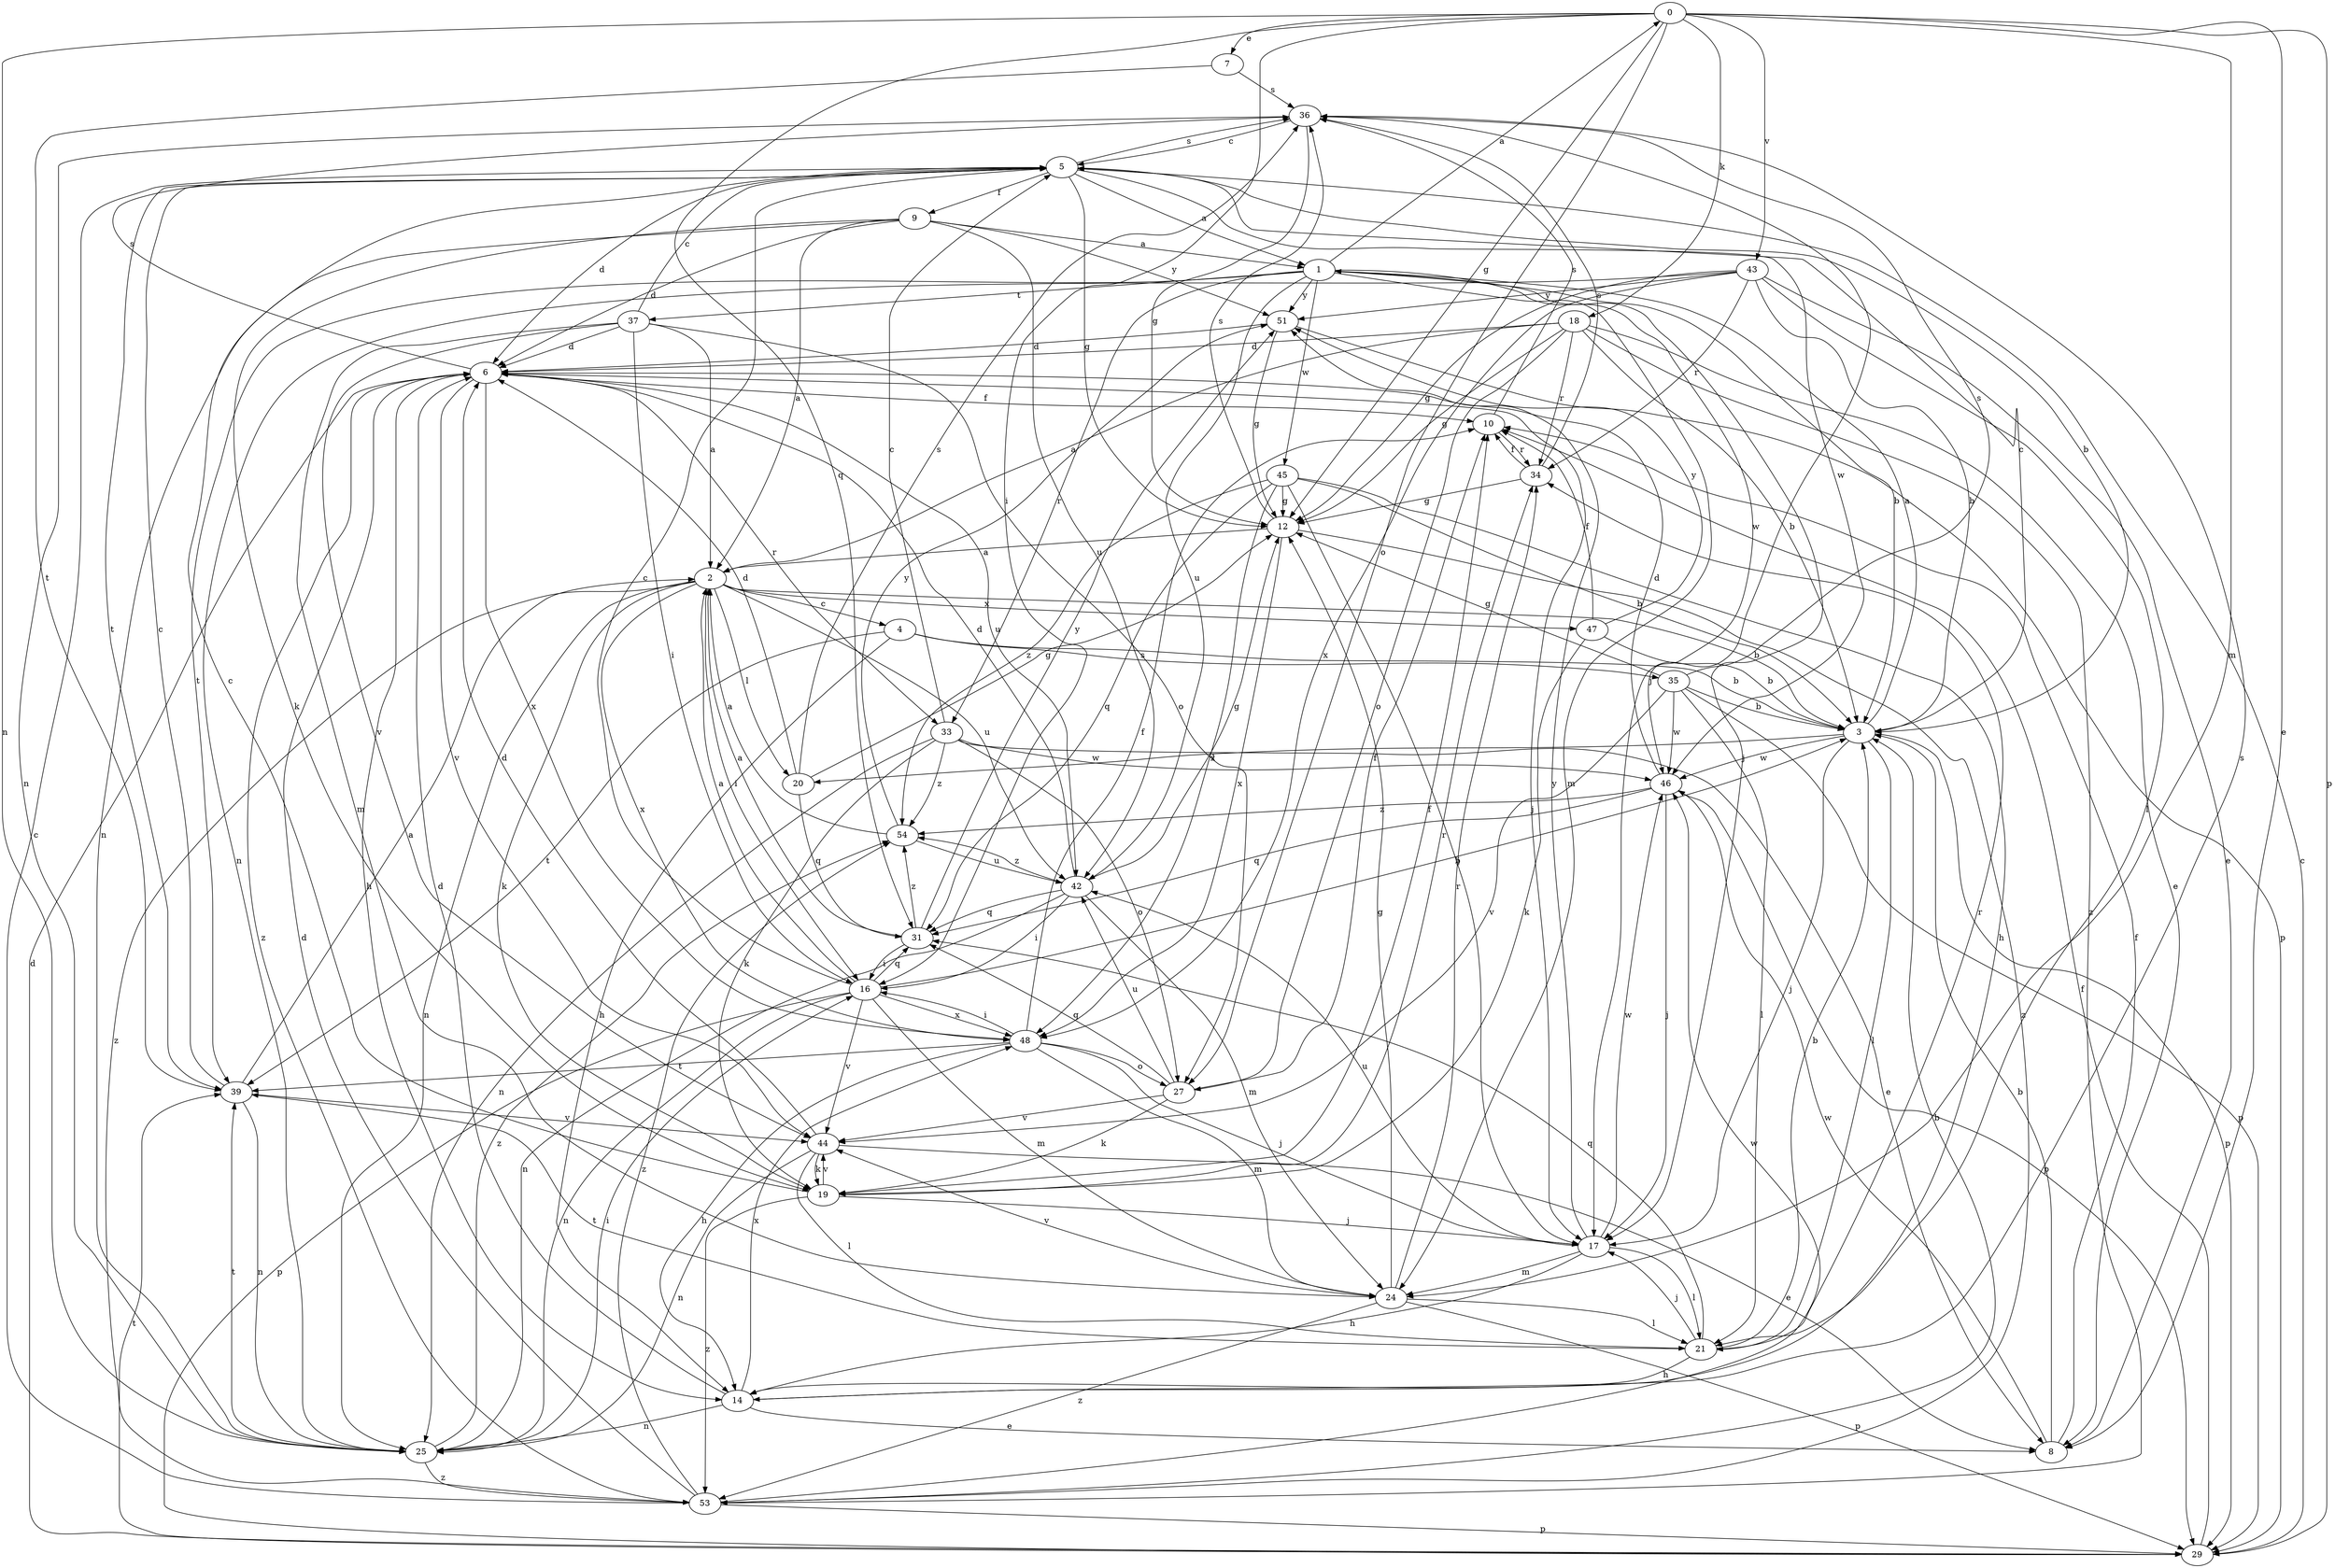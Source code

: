 strict digraph  {
0;
1;
2;
3;
4;
5;
6;
7;
8;
9;
10;
12;
14;
16;
17;
18;
19;
20;
21;
24;
25;
27;
29;
31;
33;
34;
35;
36;
37;
39;
42;
43;
44;
45;
46;
47;
48;
51;
53;
54;
0 -> 7  [label=e];
0 -> 8  [label=e];
0 -> 12  [label=g];
0 -> 16  [label=i];
0 -> 18  [label=k];
0 -> 24  [label=m];
0 -> 25  [label=n];
0 -> 27  [label=o];
0 -> 29  [label=p];
0 -> 31  [label=q];
0 -> 43  [label=v];
1 -> 0  [label=a];
1 -> 3  [label=b];
1 -> 17  [label=j];
1 -> 24  [label=m];
1 -> 33  [label=r];
1 -> 37  [label=t];
1 -> 39  [label=t];
1 -> 42  [label=u];
1 -> 45  [label=w];
1 -> 46  [label=w];
1 -> 51  [label=y];
2 -> 3  [label=b];
2 -> 4  [label=c];
2 -> 16  [label=i];
2 -> 19  [label=k];
2 -> 20  [label=l];
2 -> 25  [label=n];
2 -> 42  [label=u];
2 -> 47  [label=x];
2 -> 48  [label=x];
2 -> 53  [label=z];
3 -> 1  [label=a];
3 -> 5  [label=c];
3 -> 17  [label=j];
3 -> 20  [label=l];
3 -> 21  [label=l];
3 -> 29  [label=p];
3 -> 46  [label=w];
4 -> 3  [label=b];
4 -> 14  [label=h];
4 -> 35  [label=s];
4 -> 39  [label=t];
5 -> 1  [label=a];
5 -> 3  [label=b];
5 -> 6  [label=d];
5 -> 9  [label=f];
5 -> 12  [label=g];
5 -> 36  [label=s];
5 -> 39  [label=t];
5 -> 46  [label=w];
6 -> 10  [label=f];
6 -> 14  [label=h];
6 -> 17  [label=j];
6 -> 33  [label=r];
6 -> 36  [label=s];
6 -> 42  [label=u];
6 -> 44  [label=v];
6 -> 48  [label=x];
6 -> 53  [label=z];
7 -> 36  [label=s];
7 -> 39  [label=t];
8 -> 3  [label=b];
8 -> 10  [label=f];
8 -> 46  [label=w];
9 -> 1  [label=a];
9 -> 2  [label=a];
9 -> 6  [label=d];
9 -> 19  [label=k];
9 -> 25  [label=n];
9 -> 42  [label=u];
9 -> 51  [label=y];
10 -> 34  [label=r];
10 -> 36  [label=s];
12 -> 2  [label=a];
12 -> 36  [label=s];
12 -> 48  [label=x];
12 -> 53  [label=z];
14 -> 6  [label=d];
14 -> 8  [label=e];
14 -> 25  [label=n];
14 -> 36  [label=s];
14 -> 48  [label=x];
16 -> 2  [label=a];
16 -> 3  [label=b];
16 -> 5  [label=c];
16 -> 24  [label=m];
16 -> 25  [label=n];
16 -> 29  [label=p];
16 -> 31  [label=q];
16 -> 44  [label=v];
16 -> 48  [label=x];
17 -> 14  [label=h];
17 -> 21  [label=l];
17 -> 24  [label=m];
17 -> 42  [label=u];
17 -> 46  [label=w];
17 -> 51  [label=y];
18 -> 2  [label=a];
18 -> 3  [label=b];
18 -> 6  [label=d];
18 -> 8  [label=e];
18 -> 12  [label=g];
18 -> 27  [label=o];
18 -> 34  [label=r];
18 -> 53  [label=z];
19 -> 5  [label=c];
19 -> 10  [label=f];
19 -> 17  [label=j];
19 -> 34  [label=r];
19 -> 44  [label=v];
19 -> 53  [label=z];
20 -> 6  [label=d];
20 -> 12  [label=g];
20 -> 31  [label=q];
20 -> 36  [label=s];
21 -> 3  [label=b];
21 -> 14  [label=h];
21 -> 17  [label=j];
21 -> 31  [label=q];
21 -> 34  [label=r];
21 -> 39  [label=t];
24 -> 12  [label=g];
24 -> 21  [label=l];
24 -> 29  [label=p];
24 -> 34  [label=r];
24 -> 44  [label=v];
24 -> 53  [label=z];
25 -> 16  [label=i];
25 -> 39  [label=t];
25 -> 53  [label=z];
25 -> 54  [label=z];
27 -> 10  [label=f];
27 -> 19  [label=k];
27 -> 31  [label=q];
27 -> 42  [label=u];
27 -> 44  [label=v];
29 -> 5  [label=c];
29 -> 6  [label=d];
29 -> 10  [label=f];
29 -> 39  [label=t];
31 -> 2  [label=a];
31 -> 16  [label=i];
31 -> 51  [label=y];
31 -> 54  [label=z];
33 -> 5  [label=c];
33 -> 8  [label=e];
33 -> 19  [label=k];
33 -> 25  [label=n];
33 -> 27  [label=o];
33 -> 46  [label=w];
33 -> 54  [label=z];
34 -> 10  [label=f];
34 -> 12  [label=g];
34 -> 36  [label=s];
35 -> 3  [label=b];
35 -> 12  [label=g];
35 -> 21  [label=l];
35 -> 29  [label=p];
35 -> 36  [label=s];
35 -> 44  [label=v];
35 -> 46  [label=w];
36 -> 5  [label=c];
36 -> 12  [label=g];
36 -> 17  [label=j];
36 -> 25  [label=n];
37 -> 2  [label=a];
37 -> 5  [label=c];
37 -> 6  [label=d];
37 -> 16  [label=i];
37 -> 24  [label=m];
37 -> 27  [label=o];
37 -> 44  [label=v];
39 -> 2  [label=a];
39 -> 5  [label=c];
39 -> 25  [label=n];
39 -> 44  [label=v];
42 -> 6  [label=d];
42 -> 12  [label=g];
42 -> 16  [label=i];
42 -> 24  [label=m];
42 -> 25  [label=n];
42 -> 31  [label=q];
42 -> 54  [label=z];
43 -> 3  [label=b];
43 -> 8  [label=e];
43 -> 12  [label=g];
43 -> 21  [label=l];
43 -> 25  [label=n];
43 -> 34  [label=r];
43 -> 48  [label=x];
43 -> 51  [label=y];
44 -> 6  [label=d];
44 -> 8  [label=e];
44 -> 19  [label=k];
44 -> 21  [label=l];
44 -> 25  [label=n];
45 -> 3  [label=b];
45 -> 12  [label=g];
45 -> 14  [label=h];
45 -> 17  [label=j];
45 -> 31  [label=q];
45 -> 48  [label=x];
45 -> 54  [label=z];
46 -> 6  [label=d];
46 -> 17  [label=j];
46 -> 29  [label=p];
46 -> 31  [label=q];
46 -> 54  [label=z];
47 -> 3  [label=b];
47 -> 10  [label=f];
47 -> 19  [label=k];
47 -> 51  [label=y];
48 -> 10  [label=f];
48 -> 14  [label=h];
48 -> 16  [label=i];
48 -> 17  [label=j];
48 -> 24  [label=m];
48 -> 27  [label=o];
48 -> 39  [label=t];
51 -> 6  [label=d];
51 -> 12  [label=g];
51 -> 29  [label=p];
53 -> 3  [label=b];
53 -> 5  [label=c];
53 -> 6  [label=d];
53 -> 29  [label=p];
53 -> 46  [label=w];
53 -> 54  [label=z];
54 -> 2  [label=a];
54 -> 42  [label=u];
54 -> 51  [label=y];
}
